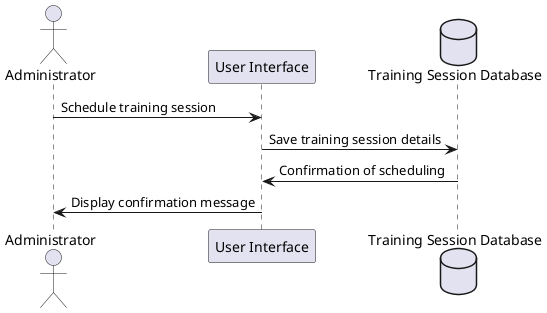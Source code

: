 @startuml
actor "Administrator" as Admin
participant "User Interface" as UI
database "Training Session Database" as TSD

Admin -> UI : Schedule training session
UI -> TSD : Save training session details
TSD -> UI : Confirmation of scheduling
UI -> Admin : Display confirmation message
@enduml
